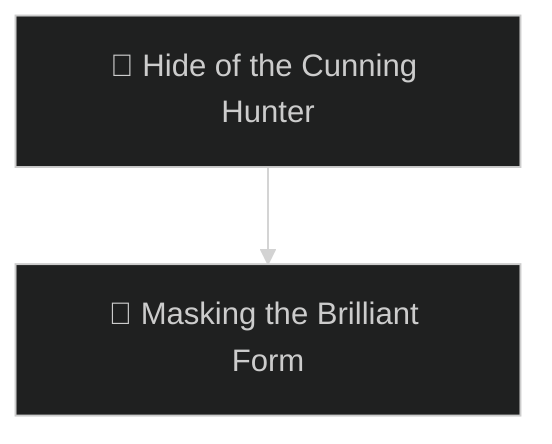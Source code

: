 ---
config:
  theme: dark
---
flowchart TD

    hide_of_the_cunning_hunter[🌙 Hide of the Cunning Hunter]
    click hide_of_the_cunning_hunter callback "
        Hide of the Cunning Hunter<br>
        <br>
        Cost: 1 mote<br>
        Duration: One day<br>
        Type: Simple<br>
        Minimum Manipulation: 1<br>
        Minimum Essence: 1<br>
        Prerequisite Charms: None<br>
        <br>
        This Charm is often one of the first that young
        Lunars learn. It allows the Lunar to suppress his tattoos,
        causing them to become invisible. The effects of this
        Charm dissipate if the Lunar's Tell becomes visible due
        to his anima banner reaching or exceeding the 4-7
        motes level of anima display. Otherwise, it is impossible
        to detect the Lunar's tattoos — even forms of sight that
        allow the perception of active Essence will not see the
        effects of the Charm. Storytellers should assume that
        individuals who see a Lunar with unsuppressed tattoos
        will always regard the Lunar suspiciously for the purposes
        of perceiving his Tell, and most will immediately
        realize the character's nature. The Lunar Anathema
        are, after all, the stuff of legend.
        "

    masking_the_brilliant_form[🌙 Masking the Brilliant Form]
    hide_of_the_cunning_hunter --> masking_the_brilliant_form
    click masking_the_brilliant_form callback "
        Masking the Brilliant Form<br>
        <br>
        Cost: 3 motes, 1 Willpower<br>
        Duration: One scene<br>
        Type: Simple<br>
        Minimum Manipulation: 2<br>
        Minimum Essence: 1<br>
        Prerequisite Charms: Hide of the Cunning Hunter
        <br>
        This Charm makes it harder to perceive the
        Lunar's Tell. While this Charm is active, it is impossible
        to detect the Tell of a Lunar who has never
        purchased Deadly Beastman Transformation. While
        this Charm is active, Lunars who have purchased
        Deadly Beastman Transformation 1-2 times are treated
        as if they had never purchased it for the purposes of
        having their Tells spotted. Lunars who have pur-
        chased Deadly Beastman Transformation 3 or more
        times are treated as if they purchased it 1-2 times for
        the purposes of spotting their Tells. This Charm
        cannot suppress the character's Tell at the 4-7 motes
        level of anima banner display, and its effects end if the
        character's anima becomes that intense.
        "